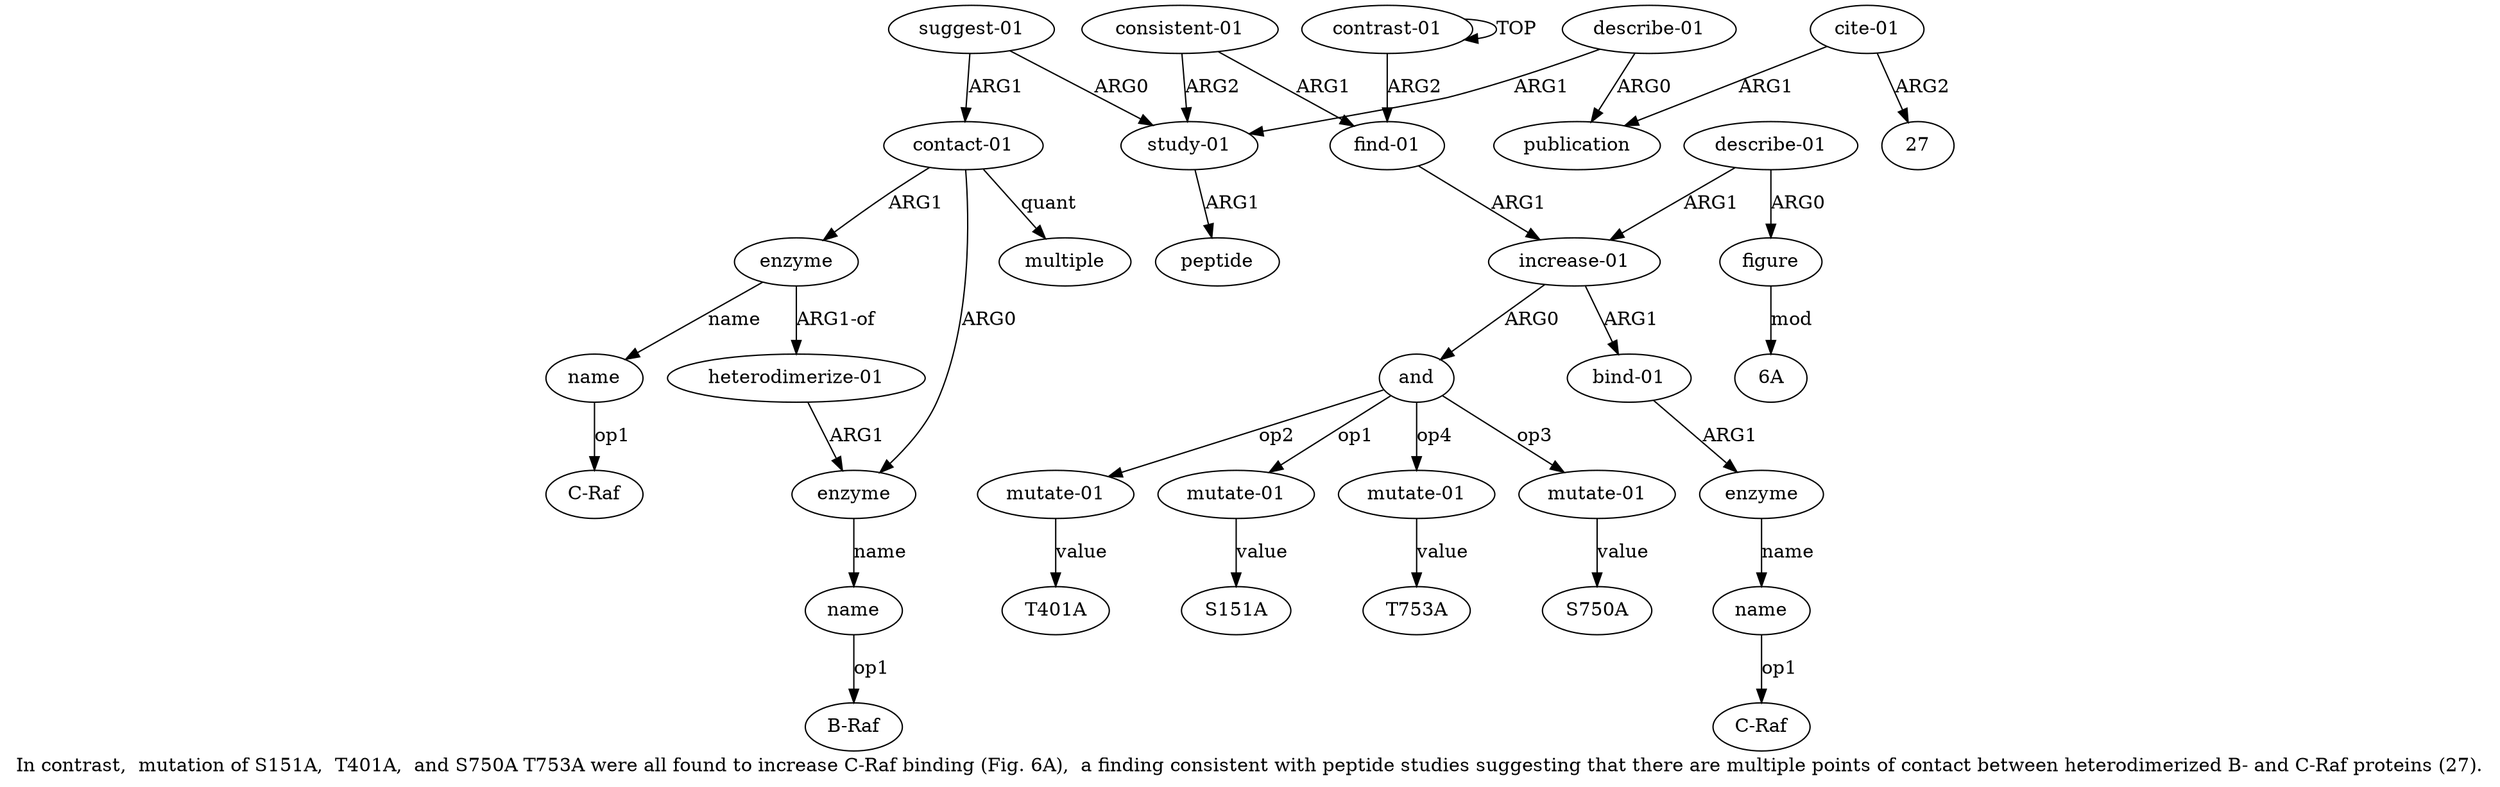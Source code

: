 digraph  {
	graph [label="In contrast,  mutation of S151A,  T401A,  and S750A T753A were all found to increase C-Raf binding (Fig. 6A),  a finding consistent \
with peptide studies suggesting that there are multiple points of contact between heterodimerized B- and C-Raf proteins (27)."];
	node [label="\N"];
	a20	 [color=black,
		gold_ind=20,
		gold_label="heterodimerize-01",
		label="heterodimerize-01",
		test_ind=20,
		test_label="heterodimerize-01"];
	a18	 [color=black,
		gold_ind=18,
		gold_label=enzyme,
		label=enzyme,
		test_ind=18,
		test_label=enzyme];
	a20 -> a18 [key=0,
	color=black,
	gold_label=ARG1,
	label=ARG1,
	test_label=ARG1];
a21 [color=black,
	gold_ind=21,
	gold_label=enzyme,
	label=enzyme,
	test_ind=21,
	test_label=enzyme];
a21 -> a20 [key=0,
color=black,
gold_label="ARG1-of",
label="ARG1-of",
test_label="ARG1-of"];
a22 [color=black,
gold_ind=22,
gold_label=name,
label=name,
test_ind=22,
test_label=name];
a21 -> a22 [key=0,
color=black,
gold_label=name,
label=name,
test_label=name];
"a22 C-Raf" [color=black,
gold_ind=-1,
gold_label="C-Raf",
label="C-Raf",
test_ind=-1,
test_label="C-Raf"];
a22 -> "a22 C-Raf" [key=0,
color=black,
gold_label=op1,
label=op1,
test_label=op1];
a23 [color=black,
gold_ind=23,
gold_label=multiple,
label=multiple,
test_ind=23,
test_label=multiple];
a24 [color=black,
gold_ind=24,
gold_label="describe-01",
label="describe-01",
test_ind=24,
test_label="describe-01"];
a25 [color=black,
gold_ind=25,
gold_label=publication,
label=publication,
test_ind=25,
test_label=publication];
a24 -> a25 [key=0,
color=black,
gold_label=ARG0,
label=ARG0,
test_label=ARG0];
a14 [color=black,
gold_ind=14,
gold_label="study-01",
label="study-01",
test_ind=14,
test_label="study-01"];
a24 -> a14 [key=0,
color=black,
gold_label=ARG1,
label=ARG1,
test_label=ARG1];
a26 [color=black,
gold_ind=26,
gold_label="cite-01",
label="cite-01",
test_ind=26,
test_label="cite-01"];
a26 -> a25 [key=0,
color=black,
gold_label=ARG1,
label=ARG1,
test_label=ARG1];
"a26 27" [color=black,
gold_ind=-1,
gold_label=27,
label=27,
test_ind=-1,
test_label=27];
a26 -> "a26 27" [key=0,
color=black,
gold_label=ARG2,
label=ARG2,
test_label=ARG2];
"a10 C-Raf" [color=black,
gold_ind=-1,
gold_label="C-Raf",
label="C-Raf",
test_ind=-1,
test_label="C-Raf"];
"a6 S750A" [color=black,
gold_ind=-1,
gold_label=S750A,
label=S750A,
test_ind=-1,
test_label=S750A];
"a5 T401A" [color=black,
gold_ind=-1,
gold_label=T401A,
label=T401A,
test_ind=-1,
test_label=T401A];
"a12 6A" [color=black,
gold_ind=-1,
gold_label="6A",
label="6A",
test_ind=-1,
test_label="6A"];
"a4 S151A" [color=black,
gold_ind=-1,
gold_label=S151A,
label=S151A,
test_ind=-1,
test_label=S151A];
a15 [color=black,
gold_ind=15,
gold_label=peptide,
label=peptide,
test_ind=15,
test_label=peptide];
a14 -> a15 [key=0,
color=black,
gold_label=ARG1,
label=ARG1,
test_label=ARG1];
a17 [color=black,
gold_ind=17,
gold_label="contact-01",
label="contact-01",
test_ind=17,
test_label="contact-01"];
a17 -> a21 [key=0,
color=black,
gold_label=ARG1,
label=ARG1,
test_label=ARG1];
a17 -> a23 [key=0,
color=black,
gold_label=quant,
label=quant,
test_label=quant];
a17 -> a18 [key=0,
color=black,
gold_label=ARG0,
label=ARG0,
test_label=ARG0];
a16 [color=black,
gold_ind=16,
gold_label="suggest-01",
label="suggest-01",
test_ind=16,
test_label="suggest-01"];
a16 -> a14 [key=0,
color=black,
gold_label=ARG0,
label=ARG0,
test_label=ARG0];
a16 -> a17 [key=0,
color=black,
gold_label=ARG1,
label=ARG1,
test_label=ARG1];
a11 [color=black,
gold_ind=11,
gold_label="describe-01",
label="describe-01",
test_ind=11,
test_label="describe-01"];
a12 [color=black,
gold_ind=12,
gold_label=figure,
label=figure,
test_ind=12,
test_label=figure];
a11 -> a12 [key=0,
color=black,
gold_label=ARG0,
label=ARG0,
test_label=ARG0];
a2 [color=black,
gold_ind=2,
gold_label="increase-01",
label="increase-01",
test_ind=2,
test_label="increase-01"];
a11 -> a2 [key=0,
color=black,
gold_label=ARG1,
label=ARG1,
test_label=ARG1];
a10 [color=black,
gold_ind=10,
gold_label=name,
label=name,
test_ind=10,
test_label=name];
a10 -> "a10 C-Raf" [key=0,
color=black,
gold_label=op1,
label=op1,
test_label=op1];
a13 [color=black,
gold_ind=13,
gold_label="consistent-01",
label="consistent-01",
test_ind=13,
test_label="consistent-01"];
a13 -> a14 [key=0,
color=black,
gold_label=ARG2,
label=ARG2,
test_label=ARG2];
a1 [color=black,
gold_ind=1,
gold_label="find-01",
label="find-01",
test_ind=1,
test_label="find-01"];
a13 -> a1 [key=0,
color=black,
gold_label=ARG1,
label=ARG1,
test_label=ARG1];
a12 -> "a12 6A" [key=0,
color=black,
gold_label=mod,
label=mod,
test_label=mod];
a19 [color=black,
gold_ind=19,
gold_label=name,
label=name,
test_ind=19,
test_label=name];
"a19 B-Raf" [color=black,
gold_ind=-1,
gold_label="B-Raf",
label="B-Raf",
test_ind=-1,
test_label="B-Raf"];
a19 -> "a19 B-Raf" [key=0,
color=black,
gold_label=op1,
label=op1,
test_label=op1];
a18 -> a19 [key=0,
color=black,
gold_label=name,
label=name,
test_label=name];
"a7 T753A" [color=black,
gold_ind=-1,
gold_label=T753A,
label=T753A,
test_ind=-1,
test_label=T753A];
a1 -> a2 [key=0,
color=black,
gold_label=ARG1,
label=ARG1,
test_label=ARG1];
a0 [color=black,
gold_ind=0,
gold_label="contrast-01",
label="contrast-01",
test_ind=0,
test_label="contrast-01"];
a0 -> a1 [key=0,
color=black,
gold_label=ARG2,
label=ARG2,
test_label=ARG2];
a0 -> a0 [key=0,
color=black,
gold_label=TOP,
label=TOP,
test_label=TOP];
a3 [color=black,
gold_ind=3,
gold_label=and,
label=and,
test_ind=3,
test_label=and];
a5 [color=black,
gold_ind=5,
gold_label="mutate-01",
label="mutate-01",
test_ind=5,
test_label="mutate-01"];
a3 -> a5 [key=0,
color=black,
gold_label=op2,
label=op2,
test_label=op2];
a4 [color=black,
gold_ind=4,
gold_label="mutate-01",
label="mutate-01",
test_ind=4,
test_label="mutate-01"];
a3 -> a4 [key=0,
color=black,
gold_label=op1,
label=op1,
test_label=op1];
a7 [color=black,
gold_ind=7,
gold_label="mutate-01",
label="mutate-01",
test_ind=7,
test_label="mutate-01"];
a3 -> a7 [key=0,
color=black,
gold_label=op4,
label=op4,
test_label=op4];
a6 [color=black,
gold_ind=6,
gold_label="mutate-01",
label="mutate-01",
test_ind=6,
test_label="mutate-01"];
a3 -> a6 [key=0,
color=black,
gold_label=op3,
label=op3,
test_label=op3];
a2 -> a3 [key=0,
color=black,
gold_label=ARG0,
label=ARG0,
test_label=ARG0];
a8 [color=black,
gold_ind=8,
gold_label="bind-01",
label="bind-01",
test_ind=8,
test_label="bind-01"];
a2 -> a8 [key=0,
color=black,
gold_label=ARG1,
label=ARG1,
test_label=ARG1];
a5 -> "a5 T401A" [key=0,
color=black,
gold_label=value,
label=value,
test_label=value];
a4 -> "a4 S151A" [key=0,
color=black,
gold_label=value,
label=value,
test_label=value];
a7 -> "a7 T753A" [key=0,
color=black,
gold_label=value,
label=value,
test_label=value];
a6 -> "a6 S750A" [key=0,
color=black,
gold_label=value,
label=value,
test_label=value];
a9 [color=black,
gold_ind=9,
gold_label=enzyme,
label=enzyme,
test_ind=9,
test_label=enzyme];
a9 -> a10 [key=0,
color=black,
gold_label=name,
label=name,
test_label=name];
a8 -> a9 [key=0,
color=black,
gold_label=ARG1,
label=ARG1,
test_label=ARG1];
}
